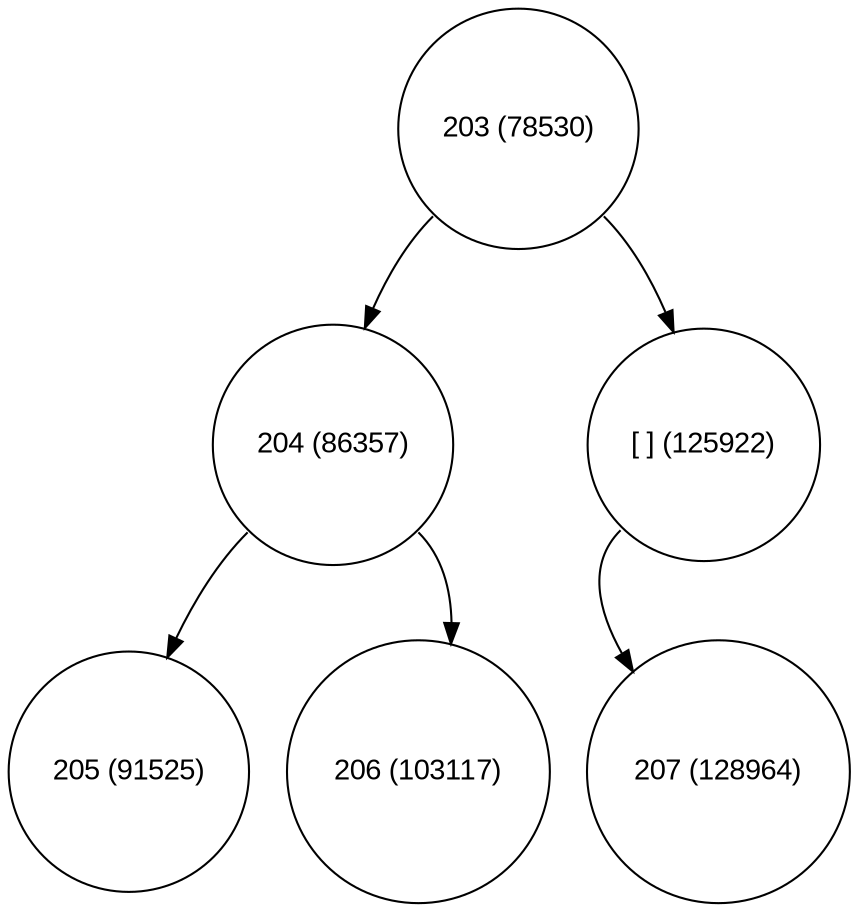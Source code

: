 digraph move_down {
	node [fontname="Arial", shape="circle", width=0.5]; 

	0 [label = "203 (78530)"];
	0:sw -> 1;
	1 [label = "204 (86357)"];
	1:sw -> 3;
	3 [label = "205 (91525)"];
	1:se -> 4;
	4 [label = "206 (103117)"];
	0:se -> 2;
	2 [label = "[ ] (125922)"];
	2:sw -> 5;
	5 [label = "207 (128964)"];
}
